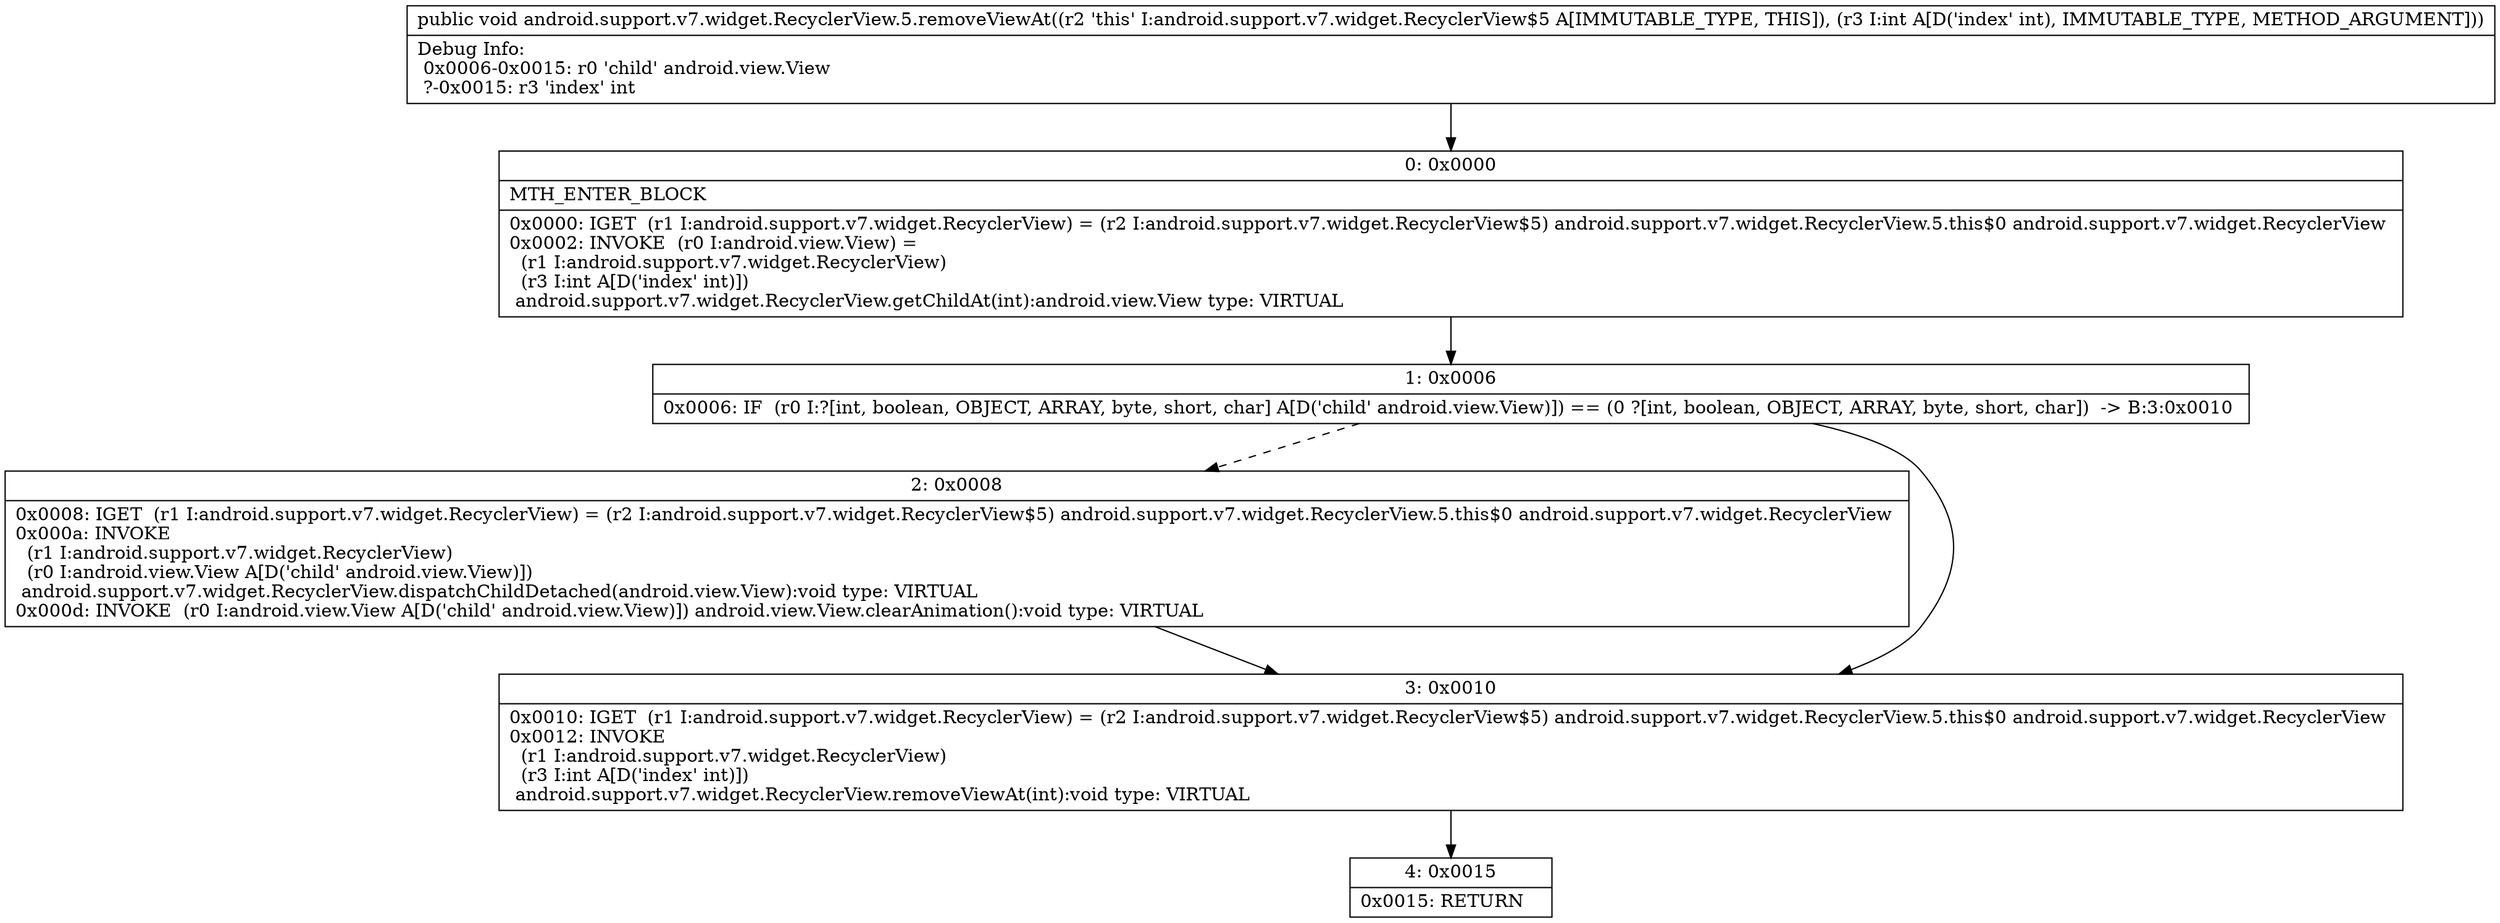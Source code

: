 digraph "CFG forandroid.support.v7.widget.RecyclerView.5.removeViewAt(I)V" {
Node_0 [shape=record,label="{0\:\ 0x0000|MTH_ENTER_BLOCK\l|0x0000: IGET  (r1 I:android.support.v7.widget.RecyclerView) = (r2 I:android.support.v7.widget.RecyclerView$5) android.support.v7.widget.RecyclerView.5.this$0 android.support.v7.widget.RecyclerView \l0x0002: INVOKE  (r0 I:android.view.View) = \l  (r1 I:android.support.v7.widget.RecyclerView)\l  (r3 I:int A[D('index' int)])\l android.support.v7.widget.RecyclerView.getChildAt(int):android.view.View type: VIRTUAL \l}"];
Node_1 [shape=record,label="{1\:\ 0x0006|0x0006: IF  (r0 I:?[int, boolean, OBJECT, ARRAY, byte, short, char] A[D('child' android.view.View)]) == (0 ?[int, boolean, OBJECT, ARRAY, byte, short, char])  \-\> B:3:0x0010 \l}"];
Node_2 [shape=record,label="{2\:\ 0x0008|0x0008: IGET  (r1 I:android.support.v7.widget.RecyclerView) = (r2 I:android.support.v7.widget.RecyclerView$5) android.support.v7.widget.RecyclerView.5.this$0 android.support.v7.widget.RecyclerView \l0x000a: INVOKE  \l  (r1 I:android.support.v7.widget.RecyclerView)\l  (r0 I:android.view.View A[D('child' android.view.View)])\l android.support.v7.widget.RecyclerView.dispatchChildDetached(android.view.View):void type: VIRTUAL \l0x000d: INVOKE  (r0 I:android.view.View A[D('child' android.view.View)]) android.view.View.clearAnimation():void type: VIRTUAL \l}"];
Node_3 [shape=record,label="{3\:\ 0x0010|0x0010: IGET  (r1 I:android.support.v7.widget.RecyclerView) = (r2 I:android.support.v7.widget.RecyclerView$5) android.support.v7.widget.RecyclerView.5.this$0 android.support.v7.widget.RecyclerView \l0x0012: INVOKE  \l  (r1 I:android.support.v7.widget.RecyclerView)\l  (r3 I:int A[D('index' int)])\l android.support.v7.widget.RecyclerView.removeViewAt(int):void type: VIRTUAL \l}"];
Node_4 [shape=record,label="{4\:\ 0x0015|0x0015: RETURN   \l}"];
MethodNode[shape=record,label="{public void android.support.v7.widget.RecyclerView.5.removeViewAt((r2 'this' I:android.support.v7.widget.RecyclerView$5 A[IMMUTABLE_TYPE, THIS]), (r3 I:int A[D('index' int), IMMUTABLE_TYPE, METHOD_ARGUMENT]))  | Debug Info:\l  0x0006\-0x0015: r0 'child' android.view.View\l  ?\-0x0015: r3 'index' int\l}"];
MethodNode -> Node_0;
Node_0 -> Node_1;
Node_1 -> Node_2[style=dashed];
Node_1 -> Node_3;
Node_2 -> Node_3;
Node_3 -> Node_4;
}

